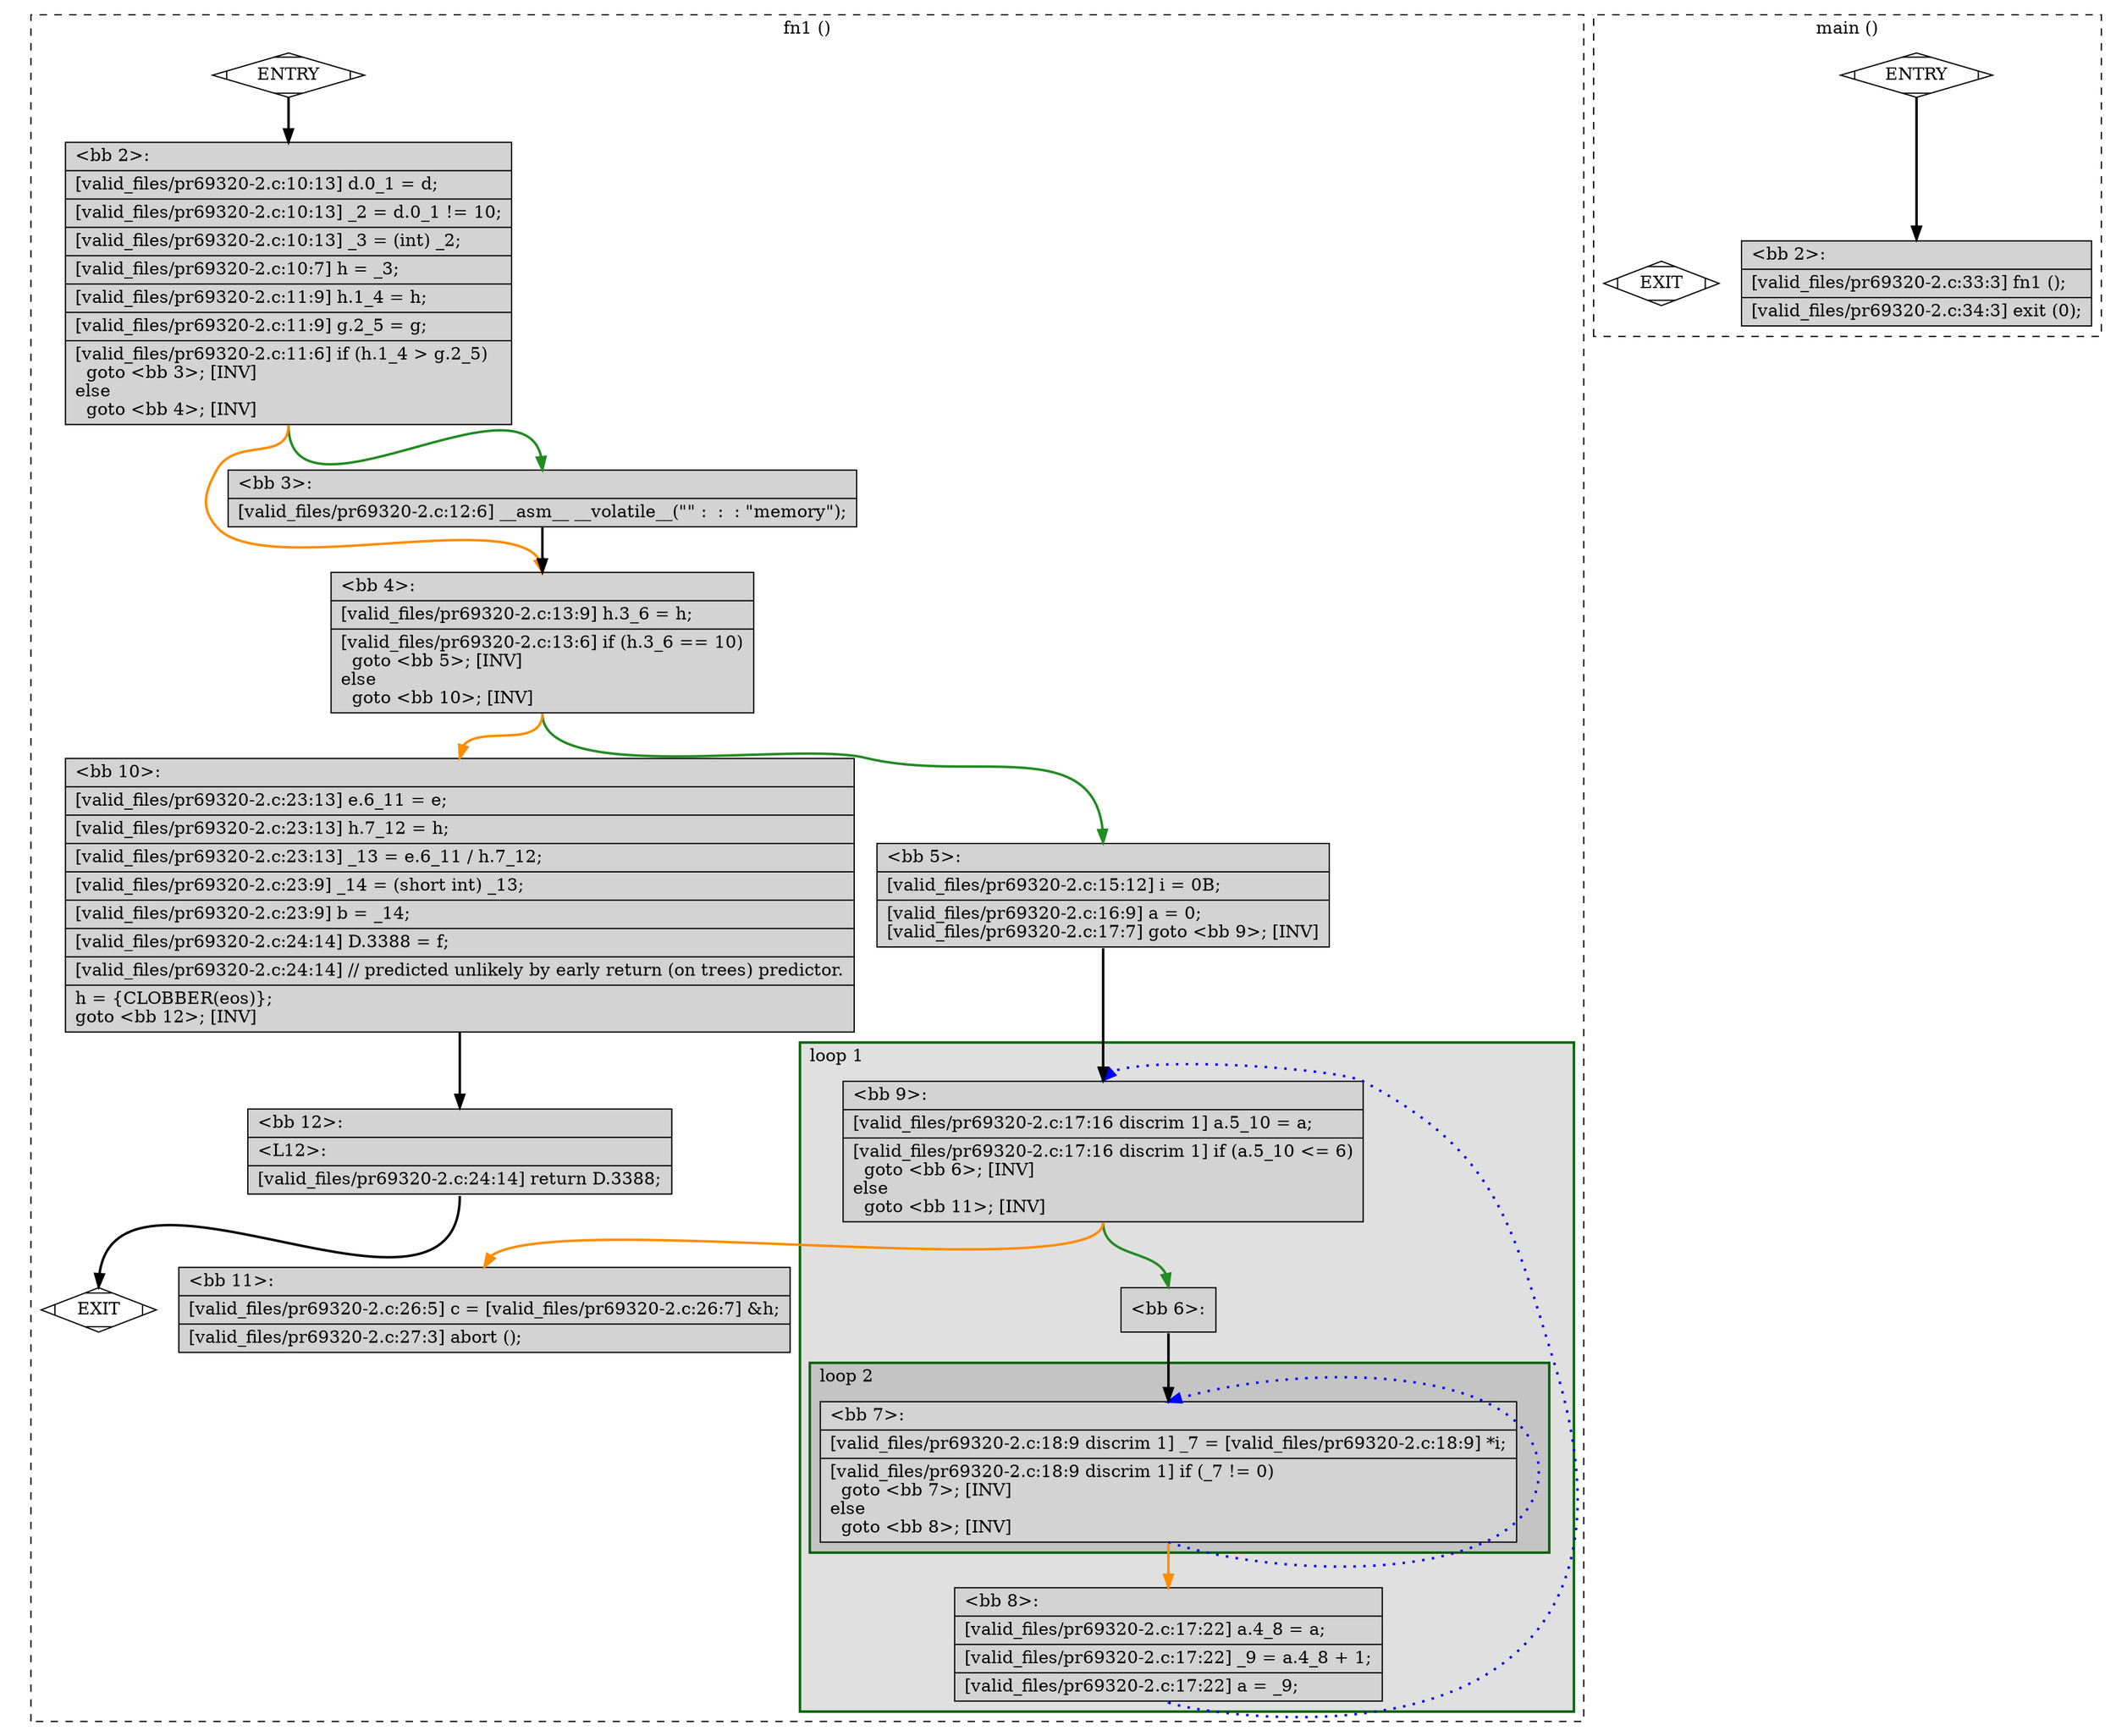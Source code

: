 digraph "a-pr69320-2.c.015t.cfg" {
overlap=false;
subgraph "cluster_fn1" {
	style="dashed";
	color="black";
	label="fn1 ()";
	subgraph cluster_6_1 {
	style="filled";
	color="darkgreen";
	fillcolor="grey88";
	label="loop 1";
	labeljust=l;
	penwidth=2;
	subgraph cluster_6_2 {
	style="filled";
	color="darkgreen";
	fillcolor="grey77";
	label="loop 2";
	labeljust=l;
	penwidth=2;
	fn_6_basic_block_7 [shape=record,style=filled,fillcolor=lightgrey,label="{\<bb\ 7\>:\l\
|[valid_files/pr69320-2.c:18:9\ discrim\ 1]\ _7\ =\ [valid_files/pr69320-2.c:18:9]\ *i;\l\
|[valid_files/pr69320-2.c:18:9\ discrim\ 1]\ if\ (_7\ !=\ 0)\l\
\ \ goto\ \<bb\ 7\>;\ [INV]\l\
else\l\
\ \ goto\ \<bb\ 8\>;\ [INV]\l\
}"];

	}
	fn_6_basic_block_9 [shape=record,style=filled,fillcolor=lightgrey,label="{\<bb\ 9\>:\l\
|[valid_files/pr69320-2.c:17:16\ discrim\ 1]\ a.5_10\ =\ a;\l\
|[valid_files/pr69320-2.c:17:16\ discrim\ 1]\ if\ (a.5_10\ \<=\ 6)\l\
\ \ goto\ \<bb\ 6\>;\ [INV]\l\
else\l\
\ \ goto\ \<bb\ 11\>;\ [INV]\l\
}"];

	fn_6_basic_block_6 [shape=record,style=filled,fillcolor=lightgrey,label="{\<bb\ 6\>:\l\
}"];

	fn_6_basic_block_8 [shape=record,style=filled,fillcolor=lightgrey,label="{\<bb\ 8\>:\l\
|[valid_files/pr69320-2.c:17:22]\ a.4_8\ =\ a;\l\
|[valid_files/pr69320-2.c:17:22]\ _9\ =\ a.4_8\ +\ 1;\l\
|[valid_files/pr69320-2.c:17:22]\ a\ =\ _9;\l\
}"];

	}
	fn_6_basic_block_0 [shape=Mdiamond,style=filled,fillcolor=white,label="ENTRY"];

	fn_6_basic_block_1 [shape=Mdiamond,style=filled,fillcolor=white,label="EXIT"];

	fn_6_basic_block_2 [shape=record,style=filled,fillcolor=lightgrey,label="{\<bb\ 2\>:\l\
|[valid_files/pr69320-2.c:10:13]\ d.0_1\ =\ d;\l\
|[valid_files/pr69320-2.c:10:13]\ _2\ =\ d.0_1\ !=\ 10;\l\
|[valid_files/pr69320-2.c:10:13]\ _3\ =\ (int)\ _2;\l\
|[valid_files/pr69320-2.c:10:7]\ h\ =\ _3;\l\
|[valid_files/pr69320-2.c:11:9]\ h.1_4\ =\ h;\l\
|[valid_files/pr69320-2.c:11:9]\ g.2_5\ =\ g;\l\
|[valid_files/pr69320-2.c:11:6]\ if\ (h.1_4\ \>\ g.2_5)\l\
\ \ goto\ \<bb\ 3\>;\ [INV]\l\
else\l\
\ \ goto\ \<bb\ 4\>;\ [INV]\l\
}"];

	fn_6_basic_block_3 [shape=record,style=filled,fillcolor=lightgrey,label="{\<bb\ 3\>:\l\
|[valid_files/pr69320-2.c:12:6]\ __asm__\ __volatile__(\"\"\ :\ \ :\ \ :\ \"memory\");\l\
}"];

	fn_6_basic_block_4 [shape=record,style=filled,fillcolor=lightgrey,label="{\<bb\ 4\>:\l\
|[valid_files/pr69320-2.c:13:9]\ h.3_6\ =\ h;\l\
|[valid_files/pr69320-2.c:13:6]\ if\ (h.3_6\ ==\ 10)\l\
\ \ goto\ \<bb\ 5\>;\ [INV]\l\
else\l\
\ \ goto\ \<bb\ 10\>;\ [INV]\l\
}"];

	fn_6_basic_block_5 [shape=record,style=filled,fillcolor=lightgrey,label="{\<bb\ 5\>:\l\
|[valid_files/pr69320-2.c:15:12]\ i\ =\ 0B;\l\
|[valid_files/pr69320-2.c:16:9]\ a\ =\ 0;\l\
[valid_files/pr69320-2.c:17:7]\ goto\ \<bb\ 9\>;\ [INV]\l\
}"];

	fn_6_basic_block_10 [shape=record,style=filled,fillcolor=lightgrey,label="{\<bb\ 10\>:\l\
|[valid_files/pr69320-2.c:23:13]\ e.6_11\ =\ e;\l\
|[valid_files/pr69320-2.c:23:13]\ h.7_12\ =\ h;\l\
|[valid_files/pr69320-2.c:23:13]\ _13\ =\ e.6_11\ /\ h.7_12;\l\
|[valid_files/pr69320-2.c:23:9]\ _14\ =\ (short\ int)\ _13;\l\
|[valid_files/pr69320-2.c:23:9]\ b\ =\ _14;\l\
|[valid_files/pr69320-2.c:24:14]\ D.3388\ =\ f;\l\
|[valid_files/pr69320-2.c:24:14]\ //\ predicted\ unlikely\ by\ early\ return\ (on\ trees)\ predictor.\l\
|h\ =\ \{CLOBBER(eos)\};\l\
goto\ \<bb\ 12\>;\ [INV]\l\
}"];

	fn_6_basic_block_11 [shape=record,style=filled,fillcolor=lightgrey,label="{\<bb\ 11\>:\l\
|[valid_files/pr69320-2.c:26:5]\ c\ =\ [valid_files/pr69320-2.c:26:7]\ &h;\l\
|[valid_files/pr69320-2.c:27:3]\ abort\ ();\l\
}"];

	fn_6_basic_block_12 [shape=record,style=filled,fillcolor=lightgrey,label="{\<bb\ 12\>:\l\
|\<L12\>:\l\
|[valid_files/pr69320-2.c:24:14]\ return\ D.3388;\l\
}"];

	fn_6_basic_block_0:s -> fn_6_basic_block_2:n [style="solid,bold",color=black,weight=100,constraint=true];
	fn_6_basic_block_2:s -> fn_6_basic_block_3:n [style="solid,bold",color=forestgreen,weight=10,constraint=true];
	fn_6_basic_block_2:s -> fn_6_basic_block_4:n [style="solid,bold",color=darkorange,weight=10,constraint=true];
	fn_6_basic_block_3:s -> fn_6_basic_block_4:n [style="solid,bold",color=black,weight=100,constraint=true];
	fn_6_basic_block_4:s -> fn_6_basic_block_5:n [style="solid,bold",color=forestgreen,weight=10,constraint=true];
	fn_6_basic_block_4:s -> fn_6_basic_block_10:n [style="solid,bold",color=darkorange,weight=10,constraint=true];
	fn_6_basic_block_5:s -> fn_6_basic_block_9:n [style="solid,bold",color=black,weight=100,constraint=true];
	fn_6_basic_block_6:s -> fn_6_basic_block_7:n [style="solid,bold",color=black,weight=100,constraint=true];
	fn_6_basic_block_7:s -> fn_6_basic_block_7:n [style="dotted,bold",color=blue,weight=10,constraint=false];
	fn_6_basic_block_7:s -> fn_6_basic_block_8:n [style="solid,bold",color=darkorange,weight=10,constraint=true];
	fn_6_basic_block_8:s -> fn_6_basic_block_9:n [style="dotted,bold",color=blue,weight=10,constraint=false];
	fn_6_basic_block_9:s -> fn_6_basic_block_6:n [style="solid,bold",color=forestgreen,weight=10,constraint=true];
	fn_6_basic_block_9:s -> fn_6_basic_block_11:n [style="solid,bold",color=darkorange,weight=10,constraint=true];
	fn_6_basic_block_10:s -> fn_6_basic_block_12:n [style="solid,bold",color=black,weight=100,constraint=true];
	fn_6_basic_block_12:s -> fn_6_basic_block_1:n [style="solid,bold",color=black,weight=10,constraint=true];
	fn_6_basic_block_0:s -> fn_6_basic_block_1:n [style="invis",constraint=true];
}
subgraph "cluster_main" {
	style="dashed";
	color="black";
	label="main ()";
	fn_7_basic_block_0 [shape=Mdiamond,style=filled,fillcolor=white,label="ENTRY"];

	fn_7_basic_block_1 [shape=Mdiamond,style=filled,fillcolor=white,label="EXIT"];

	fn_7_basic_block_2 [shape=record,style=filled,fillcolor=lightgrey,label="{\<bb\ 2\>:\l\
|[valid_files/pr69320-2.c:33:3]\ fn1\ ();\l\
|[valid_files/pr69320-2.c:34:3]\ exit\ (0);\l\
}"];

	fn_7_basic_block_0:s -> fn_7_basic_block_2:n [style="solid,bold",color=black,weight=100,constraint=true];
	fn_7_basic_block_0:s -> fn_7_basic_block_1:n [style="invis",constraint=true];
}
}

